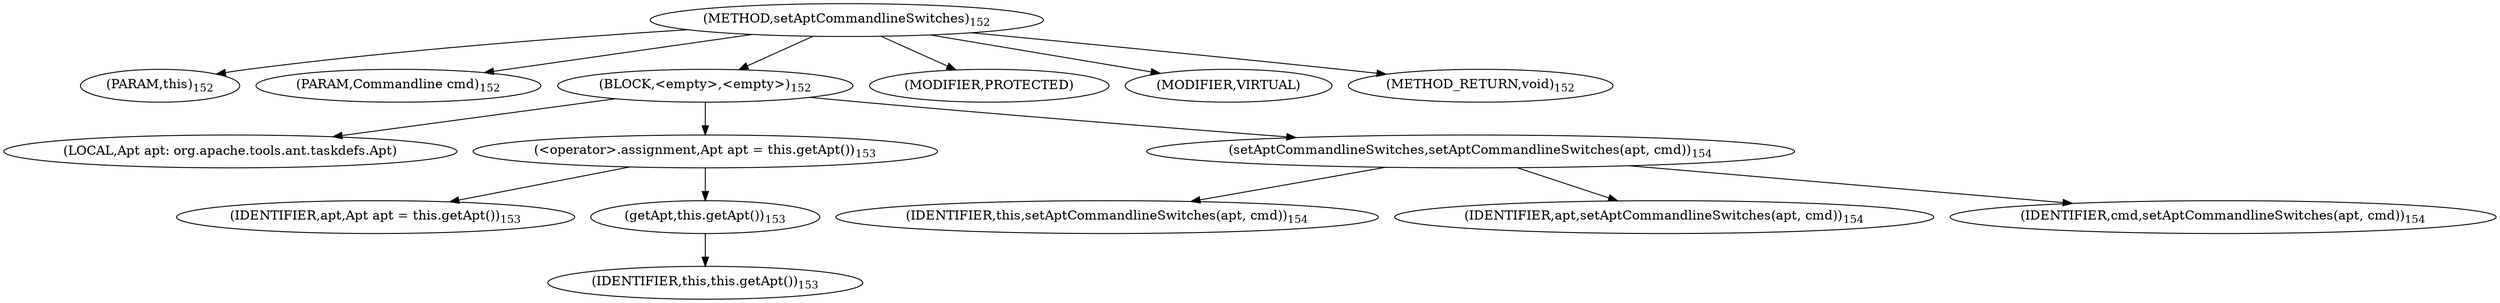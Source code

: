 digraph "setAptCommandlineSwitches" {  
"157" [label = <(METHOD,setAptCommandlineSwitches)<SUB>152</SUB>> ]
"8" [label = <(PARAM,this)<SUB>152</SUB>> ]
"158" [label = <(PARAM,Commandline cmd)<SUB>152</SUB>> ]
"159" [label = <(BLOCK,&lt;empty&gt;,&lt;empty&gt;)<SUB>152</SUB>> ]
"160" [label = <(LOCAL,Apt apt: org.apache.tools.ant.taskdefs.Apt)> ]
"161" [label = <(&lt;operator&gt;.assignment,Apt apt = this.getApt())<SUB>153</SUB>> ]
"162" [label = <(IDENTIFIER,apt,Apt apt = this.getApt())<SUB>153</SUB>> ]
"163" [label = <(getApt,this.getApt())<SUB>153</SUB>> ]
"7" [label = <(IDENTIFIER,this,this.getApt())<SUB>153</SUB>> ]
"164" [label = <(setAptCommandlineSwitches,setAptCommandlineSwitches(apt, cmd))<SUB>154</SUB>> ]
"9" [label = <(IDENTIFIER,this,setAptCommandlineSwitches(apt, cmd))<SUB>154</SUB>> ]
"165" [label = <(IDENTIFIER,apt,setAptCommandlineSwitches(apt, cmd))<SUB>154</SUB>> ]
"166" [label = <(IDENTIFIER,cmd,setAptCommandlineSwitches(apt, cmd))<SUB>154</SUB>> ]
"167" [label = <(MODIFIER,PROTECTED)> ]
"168" [label = <(MODIFIER,VIRTUAL)> ]
"169" [label = <(METHOD_RETURN,void)<SUB>152</SUB>> ]
  "157" -> "8" 
  "157" -> "158" 
  "157" -> "159" 
  "157" -> "167" 
  "157" -> "168" 
  "157" -> "169" 
  "159" -> "160" 
  "159" -> "161" 
  "159" -> "164" 
  "161" -> "162" 
  "161" -> "163" 
  "163" -> "7" 
  "164" -> "9" 
  "164" -> "165" 
  "164" -> "166" 
}
